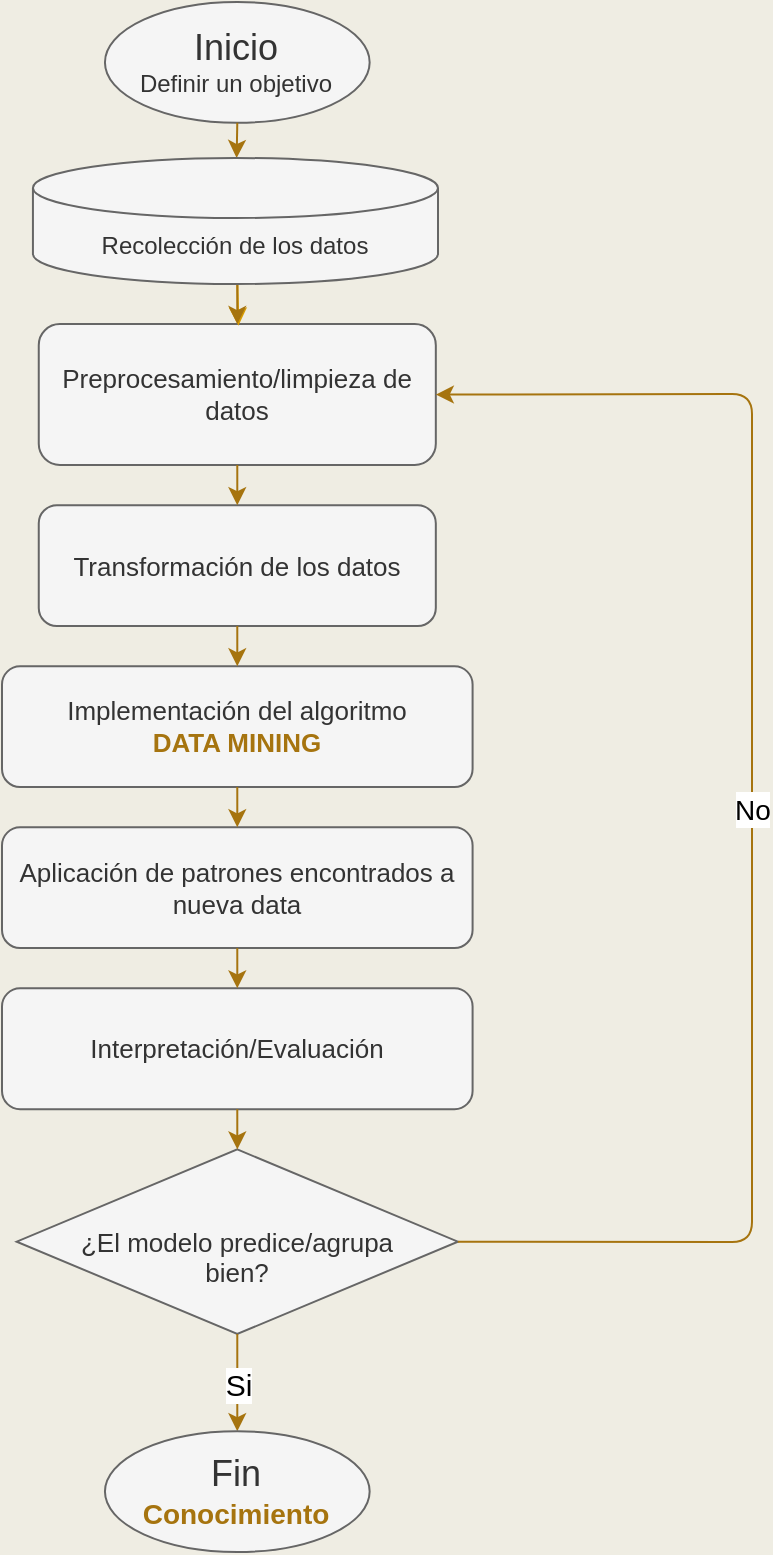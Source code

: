 <mxfile version="14.2.7" type="github">
  <diagram id="C5RBs43oDa-KdzZeNtuy" name="Page-1">
    <mxGraphModel dx="1209" dy="671" grid="0" gridSize="10" guides="1" tooltips="1" connect="1" arrows="1" fold="1" page="1" pageScale="1" pageWidth="583" pageHeight="827" background="#EFEDE3" math="0" shadow="0">
      <root>
        <mxCell id="WIyWlLk6GJQsqaUBKTNV-0" />
        <mxCell id="WIyWlLk6GJQsqaUBKTNV-1" parent="WIyWlLk6GJQsqaUBKTNV-0" />
        <mxCell id="D6STQ7a8I9HTIElNIaoX-28" value="" style="group" vertex="1" connectable="0" parent="WIyWlLk6GJQsqaUBKTNV-1">
          <mxGeometry x="117" y="10" width="375" height="775" as="geometry" />
        </mxCell>
        <mxCell id="D6STQ7a8I9HTIElNIaoX-0" value="&lt;font&gt;&lt;span style=&quot;font-size: 18px&quot;&gt;Inicio&lt;/span&gt;&lt;br&gt;&lt;font style=&quot;font-size: 12px&quot;&gt;Definir un objetivo&lt;/font&gt;&lt;br&gt;&lt;/font&gt;" style="ellipse;whiteSpace=wrap;html=1;fillColor=#f5f5f5;strokeColor=#666666;fontFamily=Helvetica;fontColor=#333333;" vertex="1" parent="D6STQ7a8I9HTIElNIaoX-28">
          <mxGeometry x="51.471" width="132.353" height="60.39" as="geometry" />
        </mxCell>
        <mxCell id="D6STQ7a8I9HTIElNIaoX-2" value="" style="endArrow=classic;html=1;fontFamily=Helvetica;exitX=0.5;exitY=1;exitDx=0;exitDy=0;strokeColor=#A6740F;" edge="1" parent="D6STQ7a8I9HTIElNIaoX-28" source="D6STQ7a8I9HTIElNIaoX-0" target="D6STQ7a8I9HTIElNIaoX-30">
          <mxGeometry width="50" height="50" relative="1" as="geometry">
            <mxPoint x="36.765" y="221.429" as="sourcePoint" />
            <mxPoint x="117.647" y="80.519" as="targetPoint" />
          </mxGeometry>
        </mxCell>
        <mxCell id="D6STQ7a8I9HTIElNIaoX-5" value="&lt;span style=&quot;font-size: 13px&quot;&gt;Preprocesamiento/limpieza de datos&lt;/span&gt;" style="rounded=1;whiteSpace=wrap;html=1;fontFamily=Helvetica;fontSize=12;fillColor=#f5f5f5;strokeColor=#666666;fontColor=#333333;" vertex="1" parent="D6STQ7a8I9HTIElNIaoX-28">
          <mxGeometry x="18.382" y="161.039" width="198.529" height="70.455" as="geometry" />
        </mxCell>
        <mxCell id="D6STQ7a8I9HTIElNIaoX-9" value="" style="edgeStyle=orthogonalEdgeStyle;rounded=0;orthogonalLoop=1;jettySize=auto;html=1;fontFamily=Helvetica;fontSize=12;fillColor=#ffe6cc;strokeColor=#d79b00;" edge="1" parent="D6STQ7a8I9HTIElNIaoX-28" target="D6STQ7a8I9HTIElNIaoX-5">
          <mxGeometry relative="1" as="geometry">
            <mxPoint x="117.7" y="140.909" as="sourcePoint" />
          </mxGeometry>
        </mxCell>
        <mxCell id="D6STQ7a8I9HTIElNIaoX-7" value="" style="endArrow=classic;html=1;fontFamily=Helvetica;fontSize=12;exitX=0.5;exitY=1;exitDx=0;exitDy=0;strokeColor=#A6740F;" edge="1" parent="D6STQ7a8I9HTIElNIaoX-28" target="D6STQ7a8I9HTIElNIaoX-5">
          <mxGeometry width="50" height="50" relative="1" as="geometry">
            <mxPoint x="117.647" y="140.909" as="sourcePoint" />
            <mxPoint x="654.412" y="161.039" as="targetPoint" />
          </mxGeometry>
        </mxCell>
        <mxCell id="D6STQ7a8I9HTIElNIaoX-8" value="&lt;font style=&quot;font-size: 13px&quot;&gt;Transformación de los datos&lt;/font&gt;" style="rounded=1;whiteSpace=wrap;html=1;fontFamily=Helvetica;fontSize=12;fillColor=#f5f5f5;strokeColor=#666666;fontColor=#333333;" vertex="1" parent="D6STQ7a8I9HTIElNIaoX-28">
          <mxGeometry x="18.382" y="251.623" width="198.529" height="60.39" as="geometry" />
        </mxCell>
        <mxCell id="D6STQ7a8I9HTIElNIaoX-11" value="" style="endArrow=classic;html=1;strokeColor=#A6740F;fontFamily=Helvetica;fontSize=12;exitX=0.5;exitY=1;exitDx=0;exitDy=0;" edge="1" parent="D6STQ7a8I9HTIElNIaoX-28" source="D6STQ7a8I9HTIElNIaoX-5" target="D6STQ7a8I9HTIElNIaoX-8">
          <mxGeometry width="50" height="50" relative="1" as="geometry">
            <mxPoint x="507.353" y="322.078" as="sourcePoint" />
            <mxPoint x="654.412" y="281.818" as="targetPoint" />
          </mxGeometry>
        </mxCell>
        <mxCell id="D6STQ7a8I9HTIElNIaoX-12" value="&lt;font style=&quot;font-size: 13px&quot;&gt;Implementación del algoritmo&lt;br&gt;&lt;font color=&quot;#a6740f&quot;&gt;&lt;b&gt;DATA MINING&lt;/b&gt;&lt;/font&gt;&lt;br&gt;&lt;/font&gt;" style="rounded=1;whiteSpace=wrap;html=1;fontFamily=Helvetica;fontSize=12;fillColor=#f5f5f5;strokeColor=#666666;fontColor=#333333;" vertex="1" parent="D6STQ7a8I9HTIElNIaoX-28">
          <mxGeometry y="332.143" width="235.294" height="60.39" as="geometry" />
        </mxCell>
        <mxCell id="D6STQ7a8I9HTIElNIaoX-13" value="" style="endArrow=classic;html=1;strokeColor=#A6740F;fontFamily=Helvetica;fontSize=12;exitX=0.5;exitY=1;exitDx=0;exitDy=0;" edge="1" parent="D6STQ7a8I9HTIElNIaoX-28" source="D6STQ7a8I9HTIElNIaoX-8" target="D6STQ7a8I9HTIElNIaoX-12">
          <mxGeometry width="50" height="50" relative="1" as="geometry">
            <mxPoint x="580.882" y="301.948" as="sourcePoint" />
            <mxPoint x="654.412" y="251.623" as="targetPoint" />
          </mxGeometry>
        </mxCell>
        <mxCell id="D6STQ7a8I9HTIElNIaoX-14" value="Aplicación de patrones encontrados a nueva data" style="rounded=1;whiteSpace=wrap;html=1;fontFamily=Helvetica;fontSize=13;fillColor=#f5f5f5;strokeColor=#666666;fontColor=#333333;" vertex="1" parent="D6STQ7a8I9HTIElNIaoX-28">
          <mxGeometry y="412.662" width="235.294" height="60.39" as="geometry" />
        </mxCell>
        <mxCell id="D6STQ7a8I9HTIElNIaoX-15" value="" style="endArrow=classic;html=1;strokeColor=#A6740F;fontFamily=Helvetica;fontSize=12;exitX=0.5;exitY=1;exitDx=0;exitDy=0;entryX=0.5;entryY=0;entryDx=0;entryDy=0;" edge="1" parent="D6STQ7a8I9HTIElNIaoX-28" source="D6STQ7a8I9HTIElNIaoX-12" target="D6STQ7a8I9HTIElNIaoX-14">
          <mxGeometry width="50" height="50" relative="1" as="geometry">
            <mxPoint x="580.882" y="422.727" as="sourcePoint" />
            <mxPoint x="654.412" y="372.403" as="targetPoint" />
          </mxGeometry>
        </mxCell>
        <mxCell id="D6STQ7a8I9HTIElNIaoX-16" value="Interpretación/Evaluación" style="rounded=1;whiteSpace=wrap;html=1;fontFamily=Helvetica;fontSize=13;fillColor=#f5f5f5;strokeColor=#666666;fontColor=#333333;" vertex="1" parent="D6STQ7a8I9HTIElNIaoX-28">
          <mxGeometry y="493.182" width="235.294" height="60.39" as="geometry" />
        </mxCell>
        <mxCell id="D6STQ7a8I9HTIElNIaoX-18" value="&lt;font style=&quot;font-size: 13px&quot;&gt;&lt;br&gt;¿El modelo predice/agrupa &lt;br&gt;bien?&lt;/font&gt;" style="rhombus;whiteSpace=wrap;html=1;fontFamily=Helvetica;fontSize=12;fillColor=#f5f5f5;strokeColor=#666666;fontColor=#333333;" vertex="1" parent="D6STQ7a8I9HTIElNIaoX-28">
          <mxGeometry x="7.35" y="573.7" width="220.59" height="92.3" as="geometry" />
        </mxCell>
        <mxCell id="D6STQ7a8I9HTIElNIaoX-19" value="" style="endArrow=classic;html=1;strokeColor=#A6740F;fontFamily=Helvetica;fontSize=12;exitX=0.5;exitY=1;exitDx=0;exitDy=0;entryX=0.5;entryY=0;entryDx=0;entryDy=0;" edge="1" parent="D6STQ7a8I9HTIElNIaoX-28" source="D6STQ7a8I9HTIElNIaoX-14" target="D6STQ7a8I9HTIElNIaoX-16">
          <mxGeometry width="50" height="50" relative="1" as="geometry">
            <mxPoint x="580.882" y="523.377" as="sourcePoint" />
            <mxPoint x="654.412" y="473.052" as="targetPoint" />
          </mxGeometry>
        </mxCell>
        <mxCell id="D6STQ7a8I9HTIElNIaoX-20" value="" style="endArrow=classic;html=1;strokeColor=#A6740F;fontFamily=Helvetica;fontSize=12;entryX=0.5;entryY=0;entryDx=0;entryDy=0;exitX=0.5;exitY=1;exitDx=0;exitDy=0;" edge="1" parent="D6STQ7a8I9HTIElNIaoX-28" source="D6STQ7a8I9HTIElNIaoX-16" target="D6STQ7a8I9HTIElNIaoX-18">
          <mxGeometry width="50" height="50" relative="1" as="geometry">
            <mxPoint x="330.882" y="573.701" as="sourcePoint" />
            <mxPoint x="654.412" y="473.052" as="targetPoint" />
          </mxGeometry>
        </mxCell>
        <mxCell id="D6STQ7a8I9HTIElNIaoX-21" value="" style="endArrow=classic;html=1;strokeColor=#A6740F;fontFamily=Helvetica;fontSize=12;exitX=1;exitY=0.5;exitDx=0;exitDy=0;entryX=1;entryY=0.5;entryDx=0;entryDy=0;" edge="1" parent="D6STQ7a8I9HTIElNIaoX-28" source="D6STQ7a8I9HTIElNIaoX-18" target="D6STQ7a8I9HTIElNIaoX-5">
          <mxGeometry relative="1" as="geometry">
            <mxPoint x="536.765" y="503.247" as="sourcePoint" />
            <mxPoint x="683.824" y="503.247" as="targetPoint" />
            <Array as="points">
              <mxPoint x="375" y="620" />
              <mxPoint x="375" y="493.182" />
              <mxPoint x="375" y="196" />
            </Array>
          </mxGeometry>
        </mxCell>
        <mxCell id="D6STQ7a8I9HTIElNIaoX-22" value="&lt;font style=&quot;font-size: 14px&quot;&gt;No&lt;/font&gt;" style="edgeLabel;resizable=0;html=1;align=center;verticalAlign=middle;fontSize=15;" connectable="0" vertex="1" parent="D6STQ7a8I9HTIElNIaoX-21">
          <mxGeometry relative="1" as="geometry">
            <mxPoint as="offset" />
          </mxGeometry>
        </mxCell>
        <mxCell id="D6STQ7a8I9HTIElNIaoX-23" value="" style="endArrow=classic;html=1;strokeColor=#A6740F;fontFamily=Helvetica;fontSize=12;exitX=0.5;exitY=1;exitDx=0;exitDy=0;entryX=0.5;entryY=0;entryDx=0;entryDy=0;" edge="1" parent="D6STQ7a8I9HTIElNIaoX-28" source="D6STQ7a8I9HTIElNIaoX-18" target="D6STQ7a8I9HTIElNIaoX-25">
          <mxGeometry relative="1" as="geometry">
            <mxPoint x="536.765" y="493.182" as="sourcePoint" />
            <mxPoint x="117.647" y="714.61" as="targetPoint" />
          </mxGeometry>
        </mxCell>
        <mxCell id="D6STQ7a8I9HTIElNIaoX-24" value="&lt;font style=&quot;font-size: 15px&quot;&gt;Si&lt;/font&gt;" style="edgeLabel;resizable=0;html=1;align=center;verticalAlign=middle;" connectable="0" vertex="1" parent="D6STQ7a8I9HTIElNIaoX-23">
          <mxGeometry relative="1" as="geometry" />
        </mxCell>
        <mxCell id="D6STQ7a8I9HTIElNIaoX-25" value="&lt;font&gt;&lt;span style=&quot;font-size: 18px&quot;&gt;Fin&lt;/span&gt;&lt;br&gt;&lt;font color=&quot;#a6740f&quot; style=&quot;font-size: 14px&quot;&gt;&lt;b&gt;Conocimiento&lt;/b&gt;&lt;/font&gt;&lt;br&gt;&lt;/font&gt;" style="ellipse;whiteSpace=wrap;html=1;fillColor=#f5f5f5;strokeColor=#666666;fontFamily=Helvetica;fontColor=#333333;" vertex="1" parent="D6STQ7a8I9HTIElNIaoX-28">
          <mxGeometry x="51.471" y="714.61" width="132.353" height="60.39" as="geometry" />
        </mxCell>
        <mxCell id="D6STQ7a8I9HTIElNIaoX-30" value="Recolección de los datos" style="shape=cylinder3;whiteSpace=wrap;html=1;boundedLbl=1;backgroundOutline=1;size=15;fontFamily=Helvetica;fontSize=12;fillColor=#f5f5f5;strokeColor=#666666;fontColor=#333333;" vertex="1" parent="D6STQ7a8I9HTIElNIaoX-28">
          <mxGeometry x="15.47" y="78" width="202.53" height="63" as="geometry" />
        </mxCell>
      </root>
    </mxGraphModel>
  </diagram>
</mxfile>
